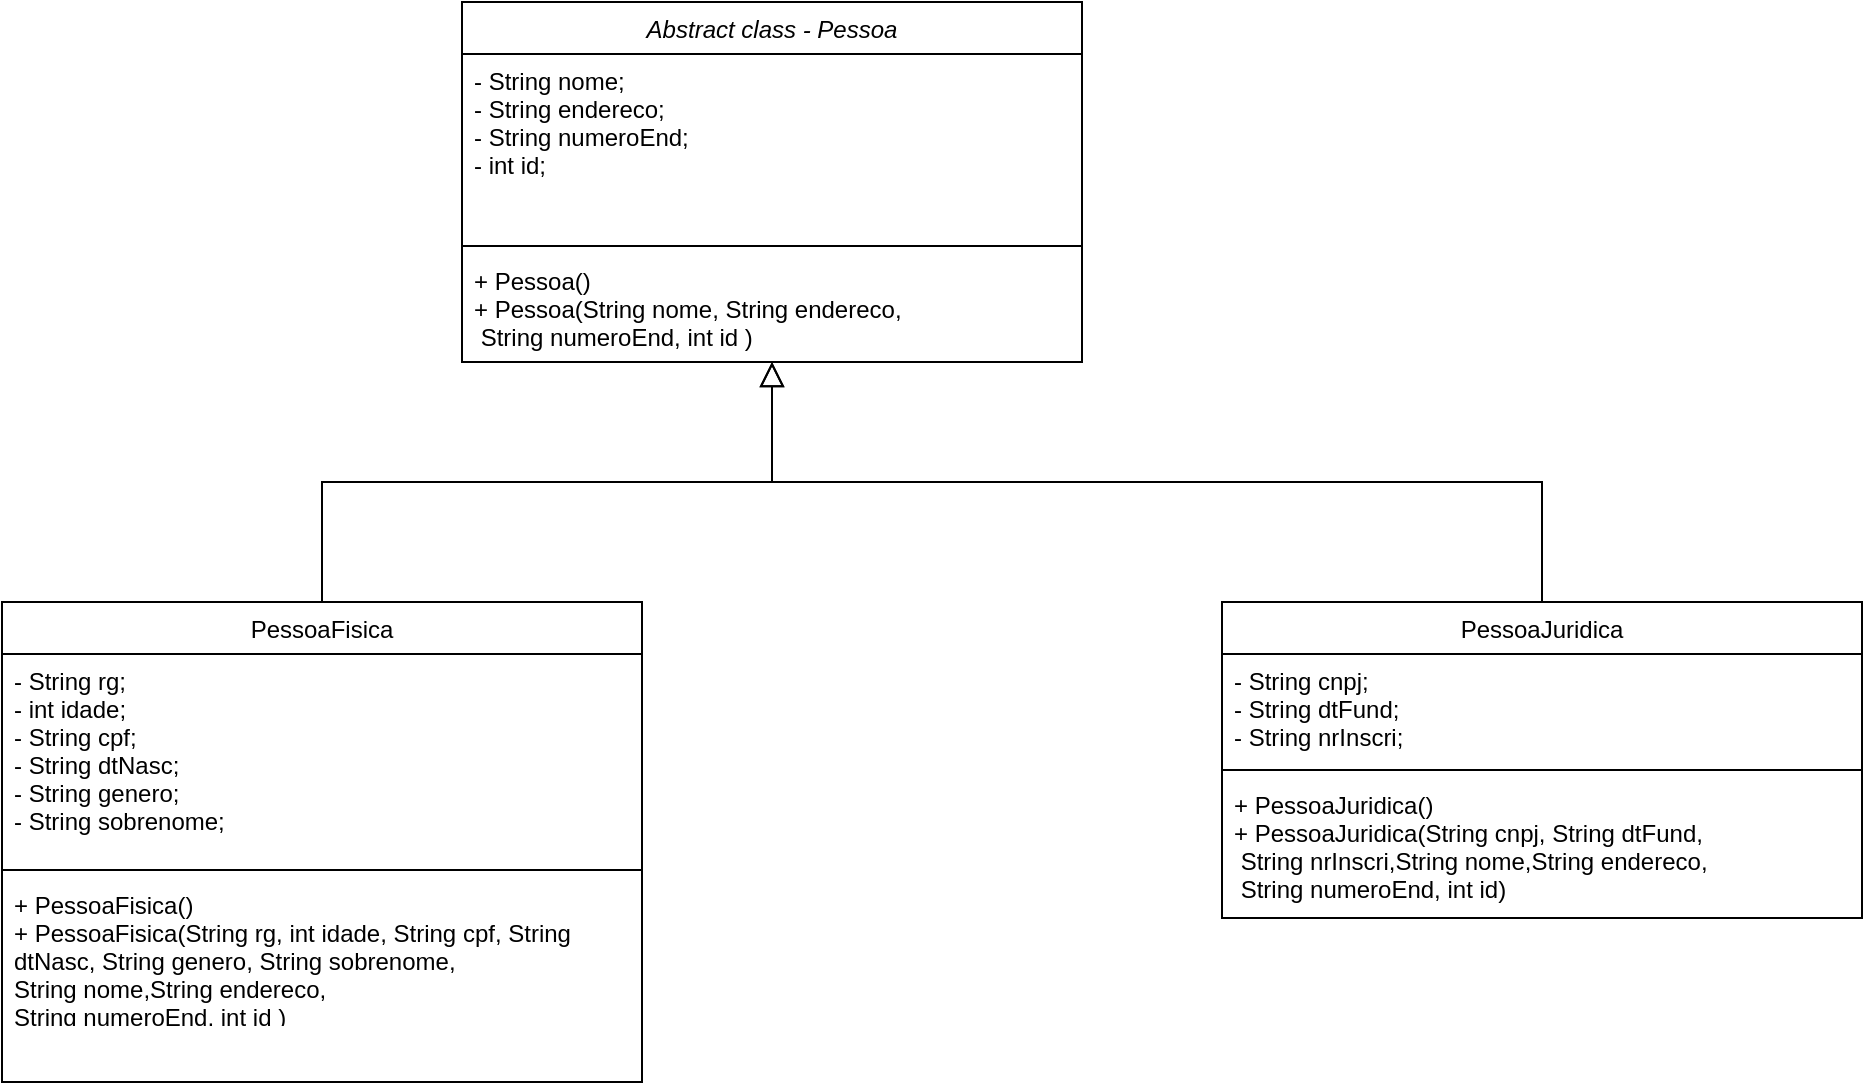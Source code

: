 <mxfile version="18.1.1" type="device"><diagram id="C5RBs43oDa-KdzZeNtuy" name="Page-1"><mxGraphModel dx="1527" dy="752" grid="1" gridSize="10" guides="1" tooltips="1" connect="1" arrows="1" fold="1" page="1" pageScale="1" pageWidth="827" pageHeight="1169" math="0" shadow="0"><root><mxCell id="WIyWlLk6GJQsqaUBKTNV-0"/><mxCell id="WIyWlLk6GJQsqaUBKTNV-1" parent="WIyWlLk6GJQsqaUBKTNV-0"/><mxCell id="QCKMQHDFhimJsJsnVUAq-0" value="Abstract class - Pessoa" style="swimlane;fontStyle=2;align=center;verticalAlign=top;childLayout=stackLayout;horizontal=1;startSize=26;horizontalStack=0;resizeParent=1;resizeLast=0;collapsible=1;marginBottom=0;rounded=0;shadow=0;strokeWidth=1;" vertex="1" parent="WIyWlLk6GJQsqaUBKTNV-1"><mxGeometry x="180" y="70" width="310" height="180" as="geometry"><mxRectangle x="230" y="140" width="160" height="26" as="alternateBounds"/></mxGeometry></mxCell><mxCell id="QCKMQHDFhimJsJsnVUAq-1" value="- String nome;&#10;&#9;- String endereco;&#10;&#9;- String numeroEnd;&#10;- int id;" style="text;align=left;verticalAlign=top;spacingLeft=4;spacingRight=4;overflow=hidden;rotatable=0;points=[[0,0.5],[1,0.5]];portConstraint=eastwest;" vertex="1" parent="QCKMQHDFhimJsJsnVUAq-0"><mxGeometry y="26" width="310" height="92" as="geometry"/></mxCell><mxCell id="QCKMQHDFhimJsJsnVUAq-2" value="" style="line;html=1;strokeWidth=1;align=left;verticalAlign=middle;spacingTop=-1;spacingLeft=3;spacingRight=3;rotatable=0;labelPosition=right;points=[];portConstraint=eastwest;" vertex="1" parent="QCKMQHDFhimJsJsnVUAq-0"><mxGeometry y="118" width="310" height="8" as="geometry"/></mxCell><mxCell id="QCKMQHDFhimJsJsnVUAq-3" value="+ Pessoa()&#10;&#9;+ Pessoa(String nome, String endereco,&#10; String numeroEnd, int id ) " style="text;align=left;verticalAlign=top;spacingLeft=4;spacingRight=4;overflow=hidden;rotatable=0;points=[[0,0.5],[1,0.5]];portConstraint=eastwest;" vertex="1" parent="QCKMQHDFhimJsJsnVUAq-0"><mxGeometry y="126" width="310" height="54" as="geometry"/></mxCell><mxCell id="QCKMQHDFhimJsJsnVUAq-4" value="PessoaFisica" style="swimlane;fontStyle=0;align=center;verticalAlign=top;childLayout=stackLayout;horizontal=1;startSize=26;horizontalStack=0;resizeParent=1;resizeLast=0;collapsible=1;marginBottom=0;rounded=0;shadow=0;strokeWidth=1;" vertex="1" parent="WIyWlLk6GJQsqaUBKTNV-1"><mxGeometry x="-50" y="370" width="320" height="240" as="geometry"><mxRectangle x="130" y="380" width="160" height="26" as="alternateBounds"/></mxGeometry></mxCell><mxCell id="QCKMQHDFhimJsJsnVUAq-5" value="- String rg;&#10;&#9;- int idade;&#10;&#9;- String cpf;&#10;&#9;- String dtNasc;&#10;&#9;- String genero;&#10;&#9;- String sobrenome;" style="text;align=left;verticalAlign=top;spacingLeft=4;spacingRight=4;overflow=hidden;rotatable=0;points=[[0,0.5],[1,0.5]];portConstraint=eastwest;rounded=0;shadow=0;html=0;" vertex="1" parent="QCKMQHDFhimJsJsnVUAq-4"><mxGeometry y="26" width="320" height="104" as="geometry"/></mxCell><mxCell id="QCKMQHDFhimJsJsnVUAq-6" value="" style="line;html=1;strokeWidth=1;align=left;verticalAlign=middle;spacingTop=-1;spacingLeft=3;spacingRight=3;rotatable=0;labelPosition=right;points=[];portConstraint=eastwest;" vertex="1" parent="QCKMQHDFhimJsJsnVUAq-4"><mxGeometry y="130" width="320" height="8" as="geometry"/></mxCell><mxCell id="QCKMQHDFhimJsJsnVUAq-7" value="+ PessoaFisica() &#10;&#9;+ PessoaFisica(String rg, int idade, String cpf, String &#10;dtNasc, String genero, String sobrenome, &#10;String nome,String endereco, &#10;String numeroEnd, int id )&#10;" style="text;align=left;verticalAlign=top;spacingLeft=4;spacingRight=4;overflow=hidden;rotatable=0;points=[[0,0.5],[1,0.5]];portConstraint=eastwest;" vertex="1" parent="QCKMQHDFhimJsJsnVUAq-4"><mxGeometry y="138" width="320" height="70" as="geometry"/></mxCell><mxCell id="QCKMQHDFhimJsJsnVUAq-8" value="" style="endArrow=block;endSize=10;endFill=0;shadow=0;strokeWidth=1;rounded=0;edgeStyle=elbowEdgeStyle;elbow=vertical;" edge="1" parent="WIyWlLk6GJQsqaUBKTNV-1" source="QCKMQHDFhimJsJsnVUAq-4" target="QCKMQHDFhimJsJsnVUAq-0"><mxGeometry width="160" relative="1" as="geometry"><mxPoint x="210" y="213" as="sourcePoint"/><mxPoint x="210" y="213" as="targetPoint"/></mxGeometry></mxCell><mxCell id="QCKMQHDFhimJsJsnVUAq-9" value="" style="endArrow=block;endSize=10;endFill=0;shadow=0;strokeWidth=1;rounded=0;edgeStyle=elbowEdgeStyle;elbow=vertical;" edge="1" parent="WIyWlLk6GJQsqaUBKTNV-1" source="QCKMQHDFhimJsJsnVUAq-10" target="QCKMQHDFhimJsJsnVUAq-0"><mxGeometry width="160" relative="1" as="geometry"><mxPoint x="610" y="370" as="sourcePoint"/><mxPoint x="320" y="281" as="targetPoint"/></mxGeometry></mxCell><mxCell id="QCKMQHDFhimJsJsnVUAq-10" value="PessoaJuridica" style="swimlane;fontStyle=0;align=center;verticalAlign=top;childLayout=stackLayout;horizontal=1;startSize=26;horizontalStack=0;resizeParent=1;resizeLast=0;collapsible=1;marginBottom=0;rounded=0;shadow=0;strokeWidth=1;" vertex="1" parent="WIyWlLk6GJQsqaUBKTNV-1"><mxGeometry x="560" y="370" width="320" height="158" as="geometry"><mxRectangle x="130" y="380" width="160" height="26" as="alternateBounds"/></mxGeometry></mxCell><mxCell id="QCKMQHDFhimJsJsnVUAq-11" value="- String cnpj;&#10;&#9;- String dtFund;&#10;&#9;- String nrInscri;" style="text;align=left;verticalAlign=top;spacingLeft=4;spacingRight=4;overflow=hidden;rotatable=0;points=[[0,0.5],[1,0.5]];portConstraint=eastwest;rounded=0;shadow=0;html=0;" vertex="1" parent="QCKMQHDFhimJsJsnVUAq-10"><mxGeometry y="26" width="320" height="54" as="geometry"/></mxCell><mxCell id="QCKMQHDFhimJsJsnVUAq-12" value="" style="line;html=1;strokeWidth=1;align=left;verticalAlign=middle;spacingTop=-1;spacingLeft=3;spacingRight=3;rotatable=0;labelPosition=right;points=[];portConstraint=eastwest;" vertex="1" parent="QCKMQHDFhimJsJsnVUAq-10"><mxGeometry y="80" width="320" height="8" as="geometry"/></mxCell><mxCell id="QCKMQHDFhimJsJsnVUAq-13" value="+ PessoaJuridica() &#10;&#9;+ PessoaJuridica(String cnpj, String dtFund,&#10; String nrInscri,String nome,String endereco,&#10; String numeroEnd, int id) &#10;" style="text;align=left;verticalAlign=top;spacingLeft=4;spacingRight=4;overflow=hidden;rotatable=0;points=[[0,0.5],[1,0.5]];portConstraint=eastwest;" vertex="1" parent="QCKMQHDFhimJsJsnVUAq-10"><mxGeometry y="88" width="320" height="70" as="geometry"/></mxCell></root></mxGraphModel></diagram></mxfile>